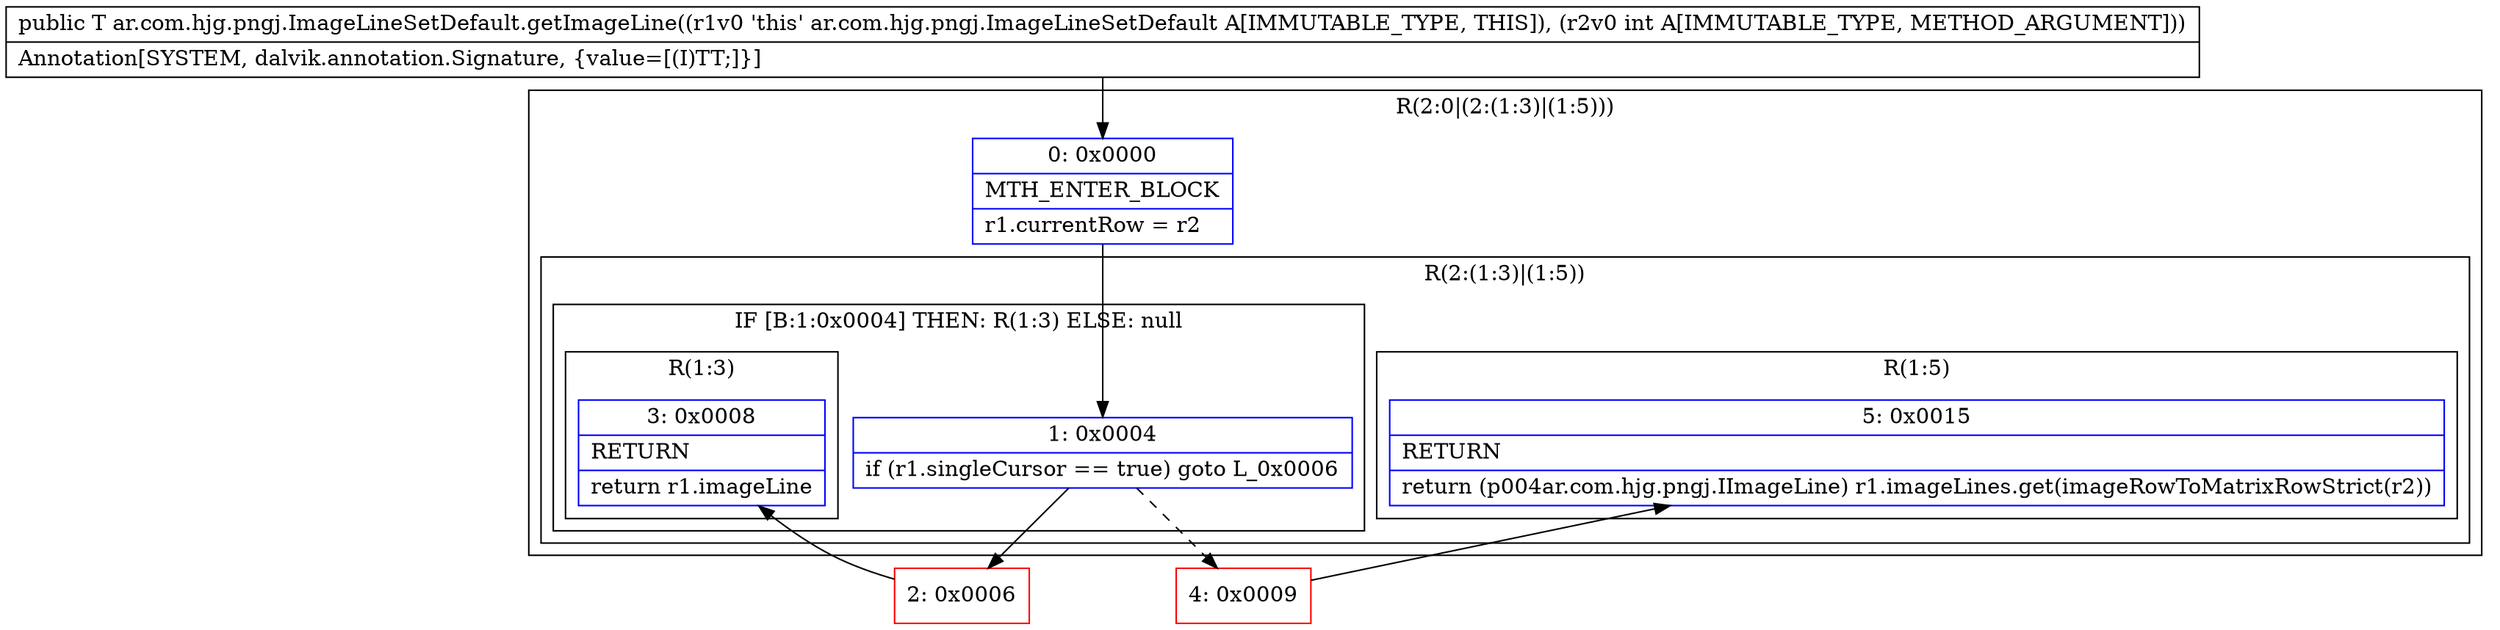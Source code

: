 digraph "CFG forar.com.hjg.pngj.ImageLineSetDefault.getImageLine(I)Lar\/com\/hjg\/pngj\/IImageLine;" {
subgraph cluster_Region_778205846 {
label = "R(2:0|(2:(1:3)|(1:5)))";
node [shape=record,color=blue];
Node_0 [shape=record,label="{0\:\ 0x0000|MTH_ENTER_BLOCK\l|r1.currentRow = r2\l}"];
subgraph cluster_Region_783773034 {
label = "R(2:(1:3)|(1:5))";
node [shape=record,color=blue];
subgraph cluster_IfRegion_1919191141 {
label = "IF [B:1:0x0004] THEN: R(1:3) ELSE: null";
node [shape=record,color=blue];
Node_1 [shape=record,label="{1\:\ 0x0004|if (r1.singleCursor == true) goto L_0x0006\l}"];
subgraph cluster_Region_1771657949 {
label = "R(1:3)";
node [shape=record,color=blue];
Node_3 [shape=record,label="{3\:\ 0x0008|RETURN\l|return r1.imageLine\l}"];
}
}
subgraph cluster_Region_1418865586 {
label = "R(1:5)";
node [shape=record,color=blue];
Node_5 [shape=record,label="{5\:\ 0x0015|RETURN\l|return (p004ar.com.hjg.pngj.IImageLine) r1.imageLines.get(imageRowToMatrixRowStrict(r2))\l}"];
}
}
}
Node_2 [shape=record,color=red,label="{2\:\ 0x0006}"];
Node_4 [shape=record,color=red,label="{4\:\ 0x0009}"];
MethodNode[shape=record,label="{public T ar.com.hjg.pngj.ImageLineSetDefault.getImageLine((r1v0 'this' ar.com.hjg.pngj.ImageLineSetDefault A[IMMUTABLE_TYPE, THIS]), (r2v0 int A[IMMUTABLE_TYPE, METHOD_ARGUMENT]))  | Annotation[SYSTEM, dalvik.annotation.Signature, \{value=[(I)TT;]\}]\l}"];
MethodNode -> Node_0;
Node_0 -> Node_1;
Node_1 -> Node_2;
Node_1 -> Node_4[style=dashed];
Node_2 -> Node_3;
Node_4 -> Node_5;
}

